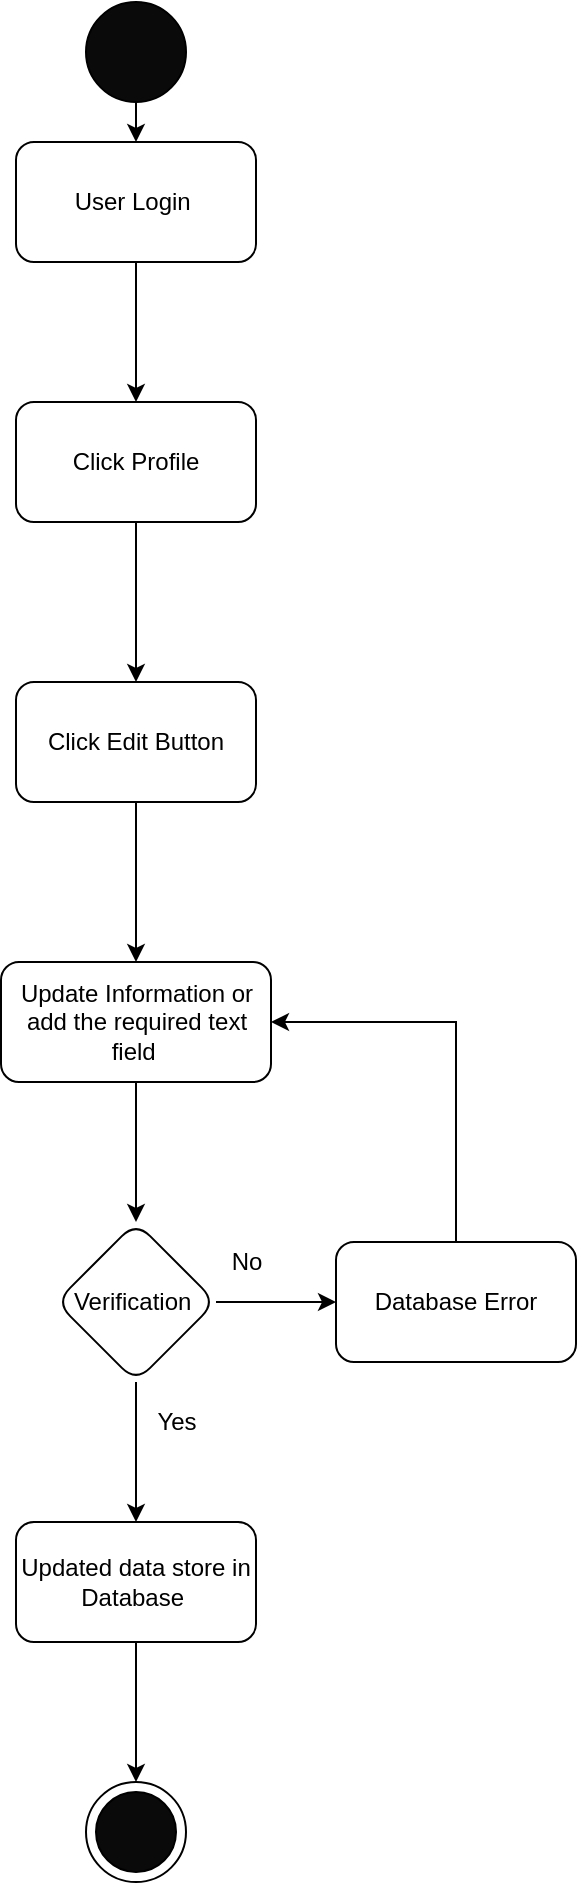 <mxfile version="16.4.3" type="device"><diagram id="62DErJIfrhn_-wFR8Im2" name="Page-1"><mxGraphModel dx="398" dy="415" grid="1" gridSize="10" guides="1" tooltips="1" connect="1" arrows="1" fold="1" page="1" pageScale="1" pageWidth="827" pageHeight="1169" math="0" shadow="0"><root><mxCell id="0"/><mxCell id="1" parent="0"/><mxCell id="k_OFHxy8BTt7Ru4wzNhM-1" style="edgeStyle=orthogonalEdgeStyle;rounded=0;orthogonalLoop=1;jettySize=auto;html=1;exitX=0.5;exitY=1;exitDx=0;exitDy=0;entryX=0.5;entryY=0;entryDx=0;entryDy=0;" edge="1" parent="1" source="k_OFHxy8BTt7Ru4wzNhM-2" target="k_OFHxy8BTt7Ru4wzNhM-4"><mxGeometry relative="1" as="geometry"/></mxCell><mxCell id="k_OFHxy8BTt7Ru4wzNhM-2" value="" style="ellipse;whiteSpace=wrap;html=1;aspect=fixed;fillColor=#0A0A0A;" vertex="1" parent="1"><mxGeometry x="180" y="110" width="50" height="50" as="geometry"/></mxCell><mxCell id="k_OFHxy8BTt7Ru4wzNhM-3" value="" style="edgeStyle=orthogonalEdgeStyle;rounded=0;orthogonalLoop=1;jettySize=auto;html=1;" edge="1" parent="1" source="k_OFHxy8BTt7Ru4wzNhM-4" target="k_OFHxy8BTt7Ru4wzNhM-16"><mxGeometry relative="1" as="geometry"/></mxCell><mxCell id="k_OFHxy8BTt7Ru4wzNhM-4" value="User Login&amp;nbsp;" style="rounded=1;whiteSpace=wrap;html=1;fillColor=#FFFFFF;" vertex="1" parent="1"><mxGeometry x="145" y="180" width="120" height="60" as="geometry"/></mxCell><mxCell id="k_OFHxy8BTt7Ru4wzNhM-13" value="" style="ellipse;whiteSpace=wrap;html=1;aspect=fixed;fillColor=#FFFFFF;" vertex="1" parent="1"><mxGeometry x="180" y="1000" width="50" height="50" as="geometry"/></mxCell><mxCell id="k_OFHxy8BTt7Ru4wzNhM-14" value="" style="ellipse;whiteSpace=wrap;html=1;aspect=fixed;fillColor=#0A0A0A;" vertex="1" parent="1"><mxGeometry x="185" y="1005" width="40" height="40" as="geometry"/></mxCell><mxCell id="k_OFHxy8BTt7Ru4wzNhM-15" value="" style="edgeStyle=orthogonalEdgeStyle;rounded=0;orthogonalLoop=1;jettySize=auto;html=1;" edge="1" parent="1" source="k_OFHxy8BTt7Ru4wzNhM-16" target="k_OFHxy8BTt7Ru4wzNhM-19"><mxGeometry relative="1" as="geometry"/></mxCell><mxCell id="k_OFHxy8BTt7Ru4wzNhM-16" value="Click Profile" style="whiteSpace=wrap;html=1;fillColor=#FFFFFF;rounded=1;" vertex="1" parent="1"><mxGeometry x="145" y="310" width="120" height="60" as="geometry"/></mxCell><mxCell id="k_OFHxy8BTt7Ru4wzNhM-23" value="" style="edgeStyle=orthogonalEdgeStyle;rounded=0;orthogonalLoop=1;jettySize=auto;html=1;" edge="1" parent="1" source="k_OFHxy8BTt7Ru4wzNhM-19" target="k_OFHxy8BTt7Ru4wzNhM-22"><mxGeometry relative="1" as="geometry"/></mxCell><mxCell id="k_OFHxy8BTt7Ru4wzNhM-19" value="Click Edit Button" style="whiteSpace=wrap;html=1;fillColor=#FFFFFF;rounded=1;" vertex="1" parent="1"><mxGeometry x="145" y="450" width="120" height="60" as="geometry"/></mxCell><mxCell id="k_OFHxy8BTt7Ru4wzNhM-27" value="" style="edgeStyle=orthogonalEdgeStyle;rounded=0;orthogonalLoop=1;jettySize=auto;html=1;" edge="1" parent="1" source="k_OFHxy8BTt7Ru4wzNhM-22" target="k_OFHxy8BTt7Ru4wzNhM-26"><mxGeometry relative="1" as="geometry"/></mxCell><mxCell id="k_OFHxy8BTt7Ru4wzNhM-22" value="Update Information or add the required text field&amp;nbsp;" style="whiteSpace=wrap;html=1;fillColor=#FFFFFF;rounded=1;" vertex="1" parent="1"><mxGeometry x="137.5" y="590" width="135" height="60" as="geometry"/></mxCell><mxCell id="k_OFHxy8BTt7Ru4wzNhM-29" value="" style="edgeStyle=orthogonalEdgeStyle;rounded=0;orthogonalLoop=1;jettySize=auto;html=1;" edge="1" parent="1" source="k_OFHxy8BTt7Ru4wzNhM-26" target="k_OFHxy8BTt7Ru4wzNhM-28"><mxGeometry relative="1" as="geometry"/></mxCell><mxCell id="k_OFHxy8BTt7Ru4wzNhM-31" value="" style="edgeStyle=orthogonalEdgeStyle;rounded=0;orthogonalLoop=1;jettySize=auto;html=1;" edge="1" parent="1" source="k_OFHxy8BTt7Ru4wzNhM-26" target="k_OFHxy8BTt7Ru4wzNhM-30"><mxGeometry relative="1" as="geometry"/></mxCell><mxCell id="k_OFHxy8BTt7Ru4wzNhM-26" value="Verification&amp;nbsp;" style="rhombus;whiteSpace=wrap;html=1;fillColor=#FFFFFF;rounded=1;" vertex="1" parent="1"><mxGeometry x="165" y="720" width="80" height="80" as="geometry"/></mxCell><mxCell id="k_OFHxy8BTt7Ru4wzNhM-37" style="edgeStyle=orthogonalEdgeStyle;rounded=0;orthogonalLoop=1;jettySize=auto;html=1;exitX=0.5;exitY=1;exitDx=0;exitDy=0;entryX=0.5;entryY=0;entryDx=0;entryDy=0;" edge="1" parent="1" source="k_OFHxy8BTt7Ru4wzNhM-28" target="k_OFHxy8BTt7Ru4wzNhM-13"><mxGeometry relative="1" as="geometry"/></mxCell><mxCell id="k_OFHxy8BTt7Ru4wzNhM-28" value="Updated data store in Database&amp;nbsp;" style="whiteSpace=wrap;html=1;fillColor=#FFFFFF;rounded=1;" vertex="1" parent="1"><mxGeometry x="145" y="870" width="120" height="60" as="geometry"/></mxCell><mxCell id="k_OFHxy8BTt7Ru4wzNhM-34" style="edgeStyle=orthogonalEdgeStyle;rounded=0;orthogonalLoop=1;jettySize=auto;html=1;exitX=0.5;exitY=0;exitDx=0;exitDy=0;entryX=1;entryY=0.5;entryDx=0;entryDy=0;" edge="1" parent="1" source="k_OFHxy8BTt7Ru4wzNhM-30" target="k_OFHxy8BTt7Ru4wzNhM-22"><mxGeometry relative="1" as="geometry"/></mxCell><mxCell id="k_OFHxy8BTt7Ru4wzNhM-30" value="Database Error" style="whiteSpace=wrap;html=1;fillColor=#FFFFFF;rounded=1;" vertex="1" parent="1"><mxGeometry x="305" y="730" width="120" height="60" as="geometry"/></mxCell><mxCell id="k_OFHxy8BTt7Ru4wzNhM-35" value="No" style="text;html=1;align=center;verticalAlign=middle;resizable=0;points=[];autosize=1;strokeColor=none;fillColor=none;" vertex="1" parent="1"><mxGeometry x="245" y="730" width="30" height="20" as="geometry"/></mxCell><mxCell id="k_OFHxy8BTt7Ru4wzNhM-36" value="Yes" style="text;html=1;align=center;verticalAlign=middle;resizable=0;points=[];autosize=1;strokeColor=none;fillColor=none;" vertex="1" parent="1"><mxGeometry x="205" y="810" width="40" height="20" as="geometry"/></mxCell></root></mxGraphModel></diagram></mxfile>